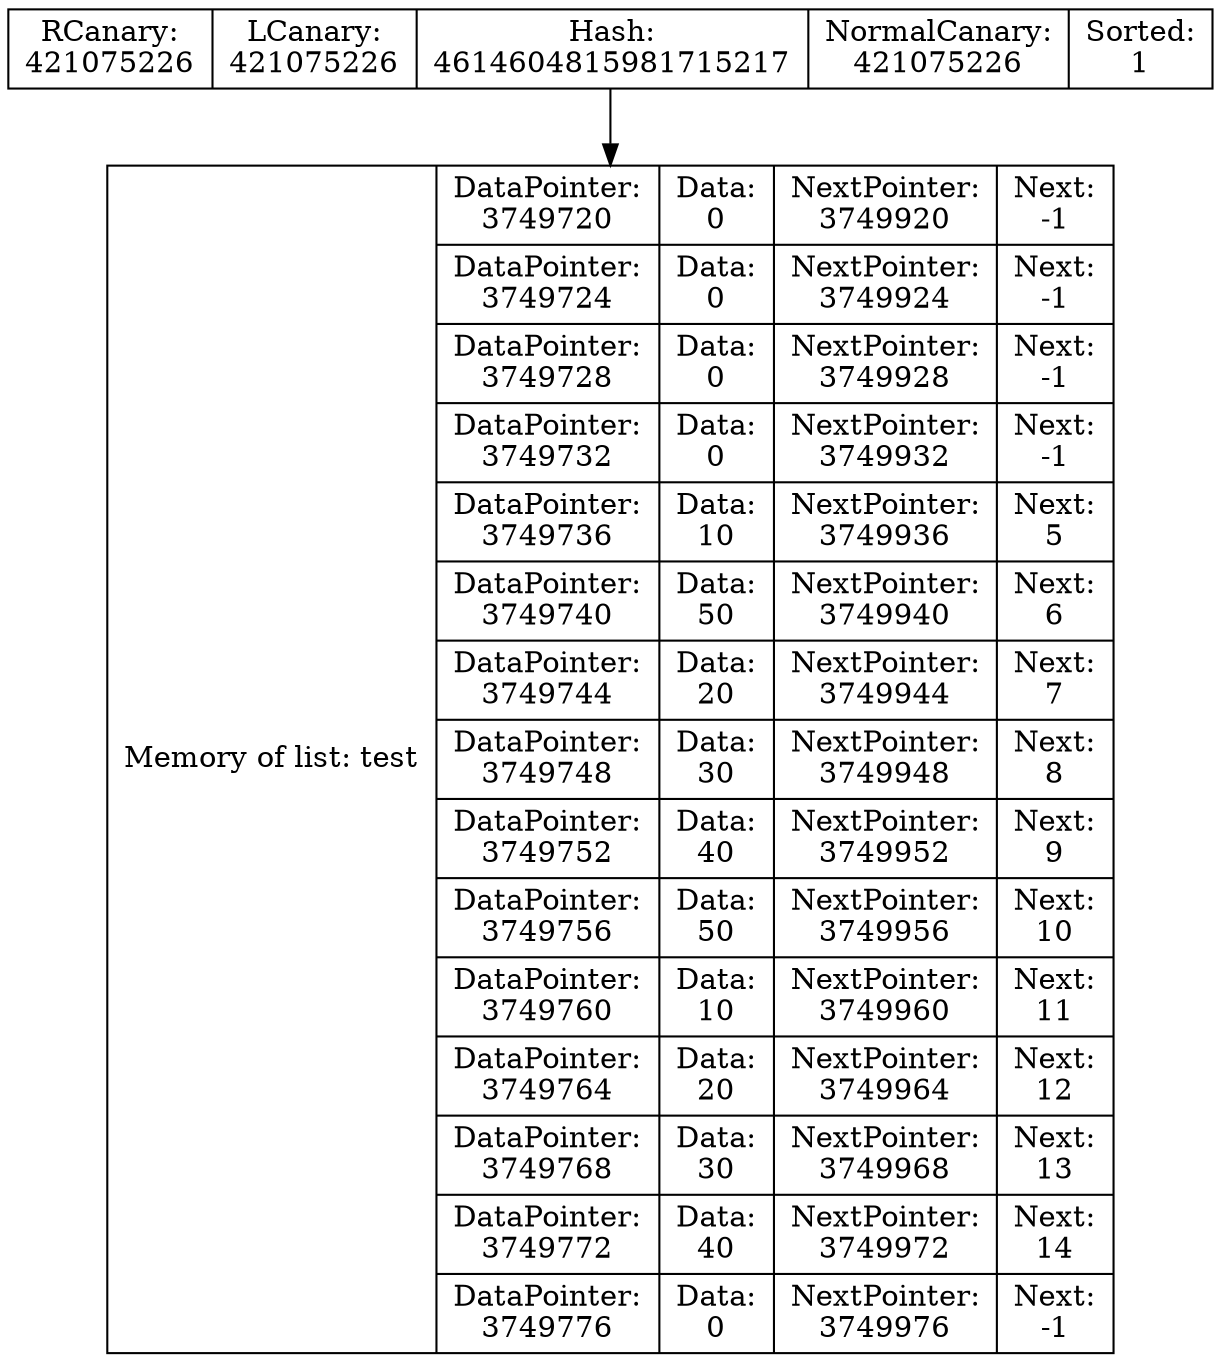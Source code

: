 digraph G{
data [shape=record,label="{Memory of list: test} | {{DataPointer:\n3749720 | Data:\n0 | NextPointer:\n3749920 | Next:\n-1}
| {DataPointer:\n3749724 | Data:\n0 | NextPointer:\n3749924 | Next:\n-1}
| {DataPointer:\n3749728 | Data:\n0 | NextPointer:\n3749928 | Next:\n-1}
| {DataPointer:\n3749732 | Data:\n0 | NextPointer:\n3749932 | Next:\n-1}
| {DataPointer:\n3749736 | Data:\n10 | NextPointer:\n3749936 | Next:\n5}
| {DataPointer:\n3749740 | Data:\n50 | NextPointer:\n3749940 | Next:\n6}
| {DataPointer:\n3749744 | Data:\n20 | NextPointer:\n3749944 | Next:\n7}
| {DataPointer:\n3749748 | Data:\n30 | NextPointer:\n3749948 | Next:\n8}
| {DataPointer:\n3749752 | Data:\n40 | NextPointer:\n3749952 | Next:\n9}
| {DataPointer:\n3749756 | Data:\n50 | NextPointer:\n3749956 | Next:\n10}
| {DataPointer:\n3749760 | Data:\n10 | NextPointer:\n3749960 | Next:\n11}
| {DataPointer:\n3749764 | Data:\n20 | NextPointer:\n3749964 | Next:\n12}
| {DataPointer:\n3749768 | Data:\n30 | NextPointer:\n3749968 | Next:\n13}
| {DataPointer:\n3749772 | Data:\n40 | NextPointer:\n3749972 | Next:\n14}
| {DataPointer:\n3749776 | Data:\n0 | NextPointer:\n3749976 | Next:\n-1}
}"];
Shild [shape=record,label=" RCanary:\n421075226 | LCanary:\n421075226 | Hash:\n4614604815981715217 | NormalCanary:\n421075226 | Sorted:\n1"];
Shild->data
}
